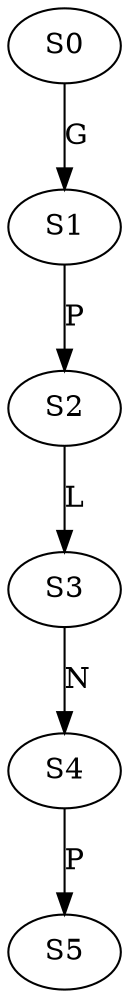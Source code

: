 strict digraph  {
	S0 -> S1 [ label = G ];
	S1 -> S2 [ label = P ];
	S2 -> S3 [ label = L ];
	S3 -> S4 [ label = N ];
	S4 -> S5 [ label = P ];
}
